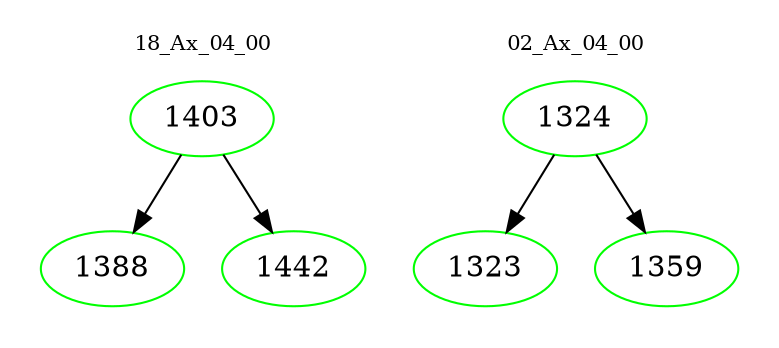 digraph{
subgraph cluster_0 {
color = white
label = "18_Ax_04_00";
fontsize=10;
T0_1403 [label="1403", color="green"]
T0_1403 -> T0_1388 [color="black"]
T0_1388 [label="1388", color="green"]
T0_1403 -> T0_1442 [color="black"]
T0_1442 [label="1442", color="green"]
}
subgraph cluster_1 {
color = white
label = "02_Ax_04_00";
fontsize=10;
T1_1324 [label="1324", color="green"]
T1_1324 -> T1_1323 [color="black"]
T1_1323 [label="1323", color="green"]
T1_1324 -> T1_1359 [color="black"]
T1_1359 [label="1359", color="green"]
}
}
